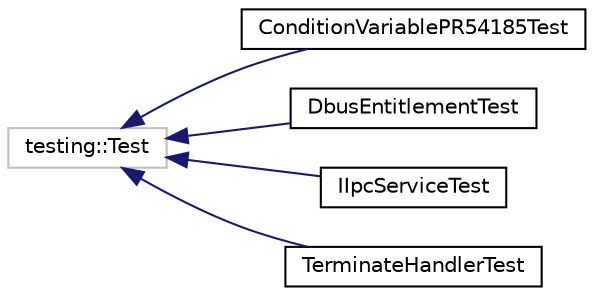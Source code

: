 digraph "Graphical Class Hierarchy"
{
 // LATEX_PDF_SIZE
  edge [fontname="Helvetica",fontsize="10",labelfontname="Helvetica",labelfontsize="10"];
  node [fontname="Helvetica",fontsize="10",shape=record];
  rankdir="LR";
  Node204 [label="testing::Test",height=0.2,width=0.4,color="grey75", fillcolor="white", style="filled",tooltip=" "];
  Node204 -> Node0 [dir="back",color="midnightblue",fontsize="10",style="solid",fontname="Helvetica"];
  Node0 [label="ConditionVariablePR54185Test",height=0.2,width=0.4,color="black", fillcolor="white", style="filled",URL="$classConditionVariablePR54185Test.html",tooltip=" "];
  Node204 -> Node206 [dir="back",color="midnightblue",fontsize="10",style="solid",fontname="Helvetica"];
  Node206 [label="DbusEntitlementTest",height=0.2,width=0.4,color="black", fillcolor="white", style="filled",URL="$classDbusEntitlementTest.html",tooltip=" "];
  Node204 -> Node207 [dir="back",color="midnightblue",fontsize="10",style="solid",fontname="Helvetica"];
  Node207 [label="IIpcServiceTest",height=0.2,width=0.4,color="black", fillcolor="white", style="filled",URL="$classIIpcServiceTest.html",tooltip=" "];
  Node204 -> Node208 [dir="back",color="midnightblue",fontsize="10",style="solid",fontname="Helvetica"];
  Node208 [label="TerminateHandlerTest",height=0.2,width=0.4,color="black", fillcolor="white", style="filled",URL="$classTerminateHandlerTest.html",tooltip=" "];
}
